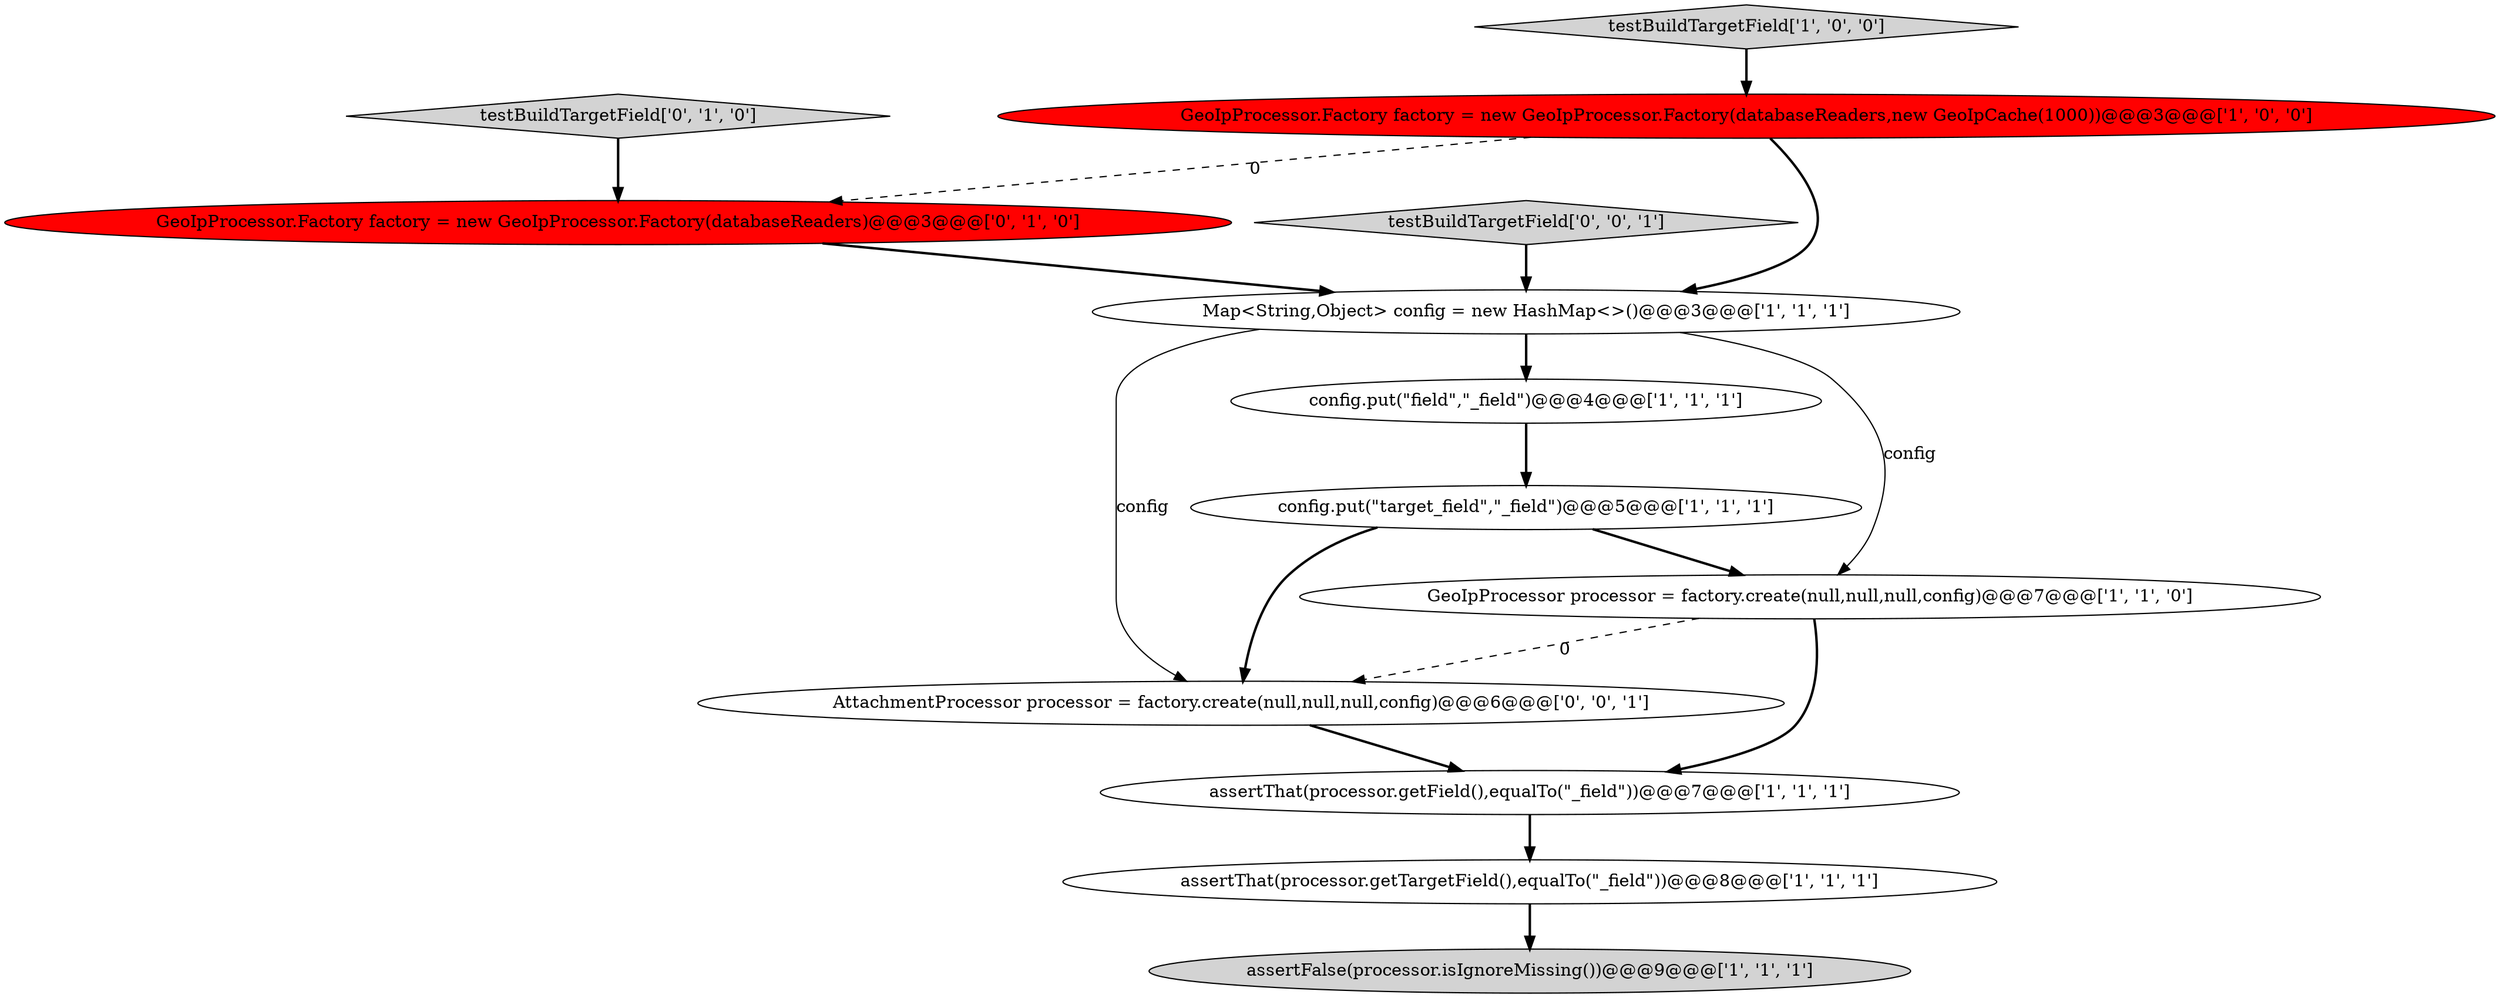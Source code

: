 digraph {
10 [style = filled, label = "testBuildTargetField['0', '1', '0']", fillcolor = lightgray, shape = diamond image = "AAA0AAABBB2BBB"];
11 [style = filled, label = "AttachmentProcessor processor = factory.create(null,null,null,config)@@@6@@@['0', '0', '1']", fillcolor = white, shape = ellipse image = "AAA0AAABBB3BBB"];
6 [style = filled, label = "assertThat(processor.getField(),equalTo(\"_field\"))@@@7@@@['1', '1', '1']", fillcolor = white, shape = ellipse image = "AAA0AAABBB1BBB"];
9 [style = filled, label = "GeoIpProcessor.Factory factory = new GeoIpProcessor.Factory(databaseReaders)@@@3@@@['0', '1', '0']", fillcolor = red, shape = ellipse image = "AAA1AAABBB2BBB"];
5 [style = filled, label = "config.put(\"field\",\"_field\")@@@4@@@['1', '1', '1']", fillcolor = white, shape = ellipse image = "AAA0AAABBB1BBB"];
1 [style = filled, label = "GeoIpProcessor processor = factory.create(null,null,null,config)@@@7@@@['1', '1', '0']", fillcolor = white, shape = ellipse image = "AAA0AAABBB1BBB"];
0 [style = filled, label = "config.put(\"target_field\",\"_field\")@@@5@@@['1', '1', '1']", fillcolor = white, shape = ellipse image = "AAA0AAABBB1BBB"];
8 [style = filled, label = "testBuildTargetField['1', '0', '0']", fillcolor = lightgray, shape = diamond image = "AAA0AAABBB1BBB"];
12 [style = filled, label = "testBuildTargetField['0', '0', '1']", fillcolor = lightgray, shape = diamond image = "AAA0AAABBB3BBB"];
7 [style = filled, label = "assertThat(processor.getTargetField(),equalTo(\"_field\"))@@@8@@@['1', '1', '1']", fillcolor = white, shape = ellipse image = "AAA0AAABBB1BBB"];
4 [style = filled, label = "GeoIpProcessor.Factory factory = new GeoIpProcessor.Factory(databaseReaders,new GeoIpCache(1000))@@@3@@@['1', '0', '0']", fillcolor = red, shape = ellipse image = "AAA1AAABBB1BBB"];
3 [style = filled, label = "Map<String,Object> config = new HashMap<>()@@@3@@@['1', '1', '1']", fillcolor = white, shape = ellipse image = "AAA0AAABBB1BBB"];
2 [style = filled, label = "assertFalse(processor.isIgnoreMissing())@@@9@@@['1', '1', '1']", fillcolor = lightgray, shape = ellipse image = "AAA0AAABBB1BBB"];
9->3 [style = bold, label=""];
4->3 [style = bold, label=""];
0->11 [style = bold, label=""];
4->9 [style = dashed, label="0"];
3->5 [style = bold, label=""];
10->9 [style = bold, label=""];
1->6 [style = bold, label=""];
12->3 [style = bold, label=""];
8->4 [style = bold, label=""];
3->11 [style = solid, label="config"];
6->7 [style = bold, label=""];
5->0 [style = bold, label=""];
3->1 [style = solid, label="config"];
7->2 [style = bold, label=""];
0->1 [style = bold, label=""];
1->11 [style = dashed, label="0"];
11->6 [style = bold, label=""];
}
